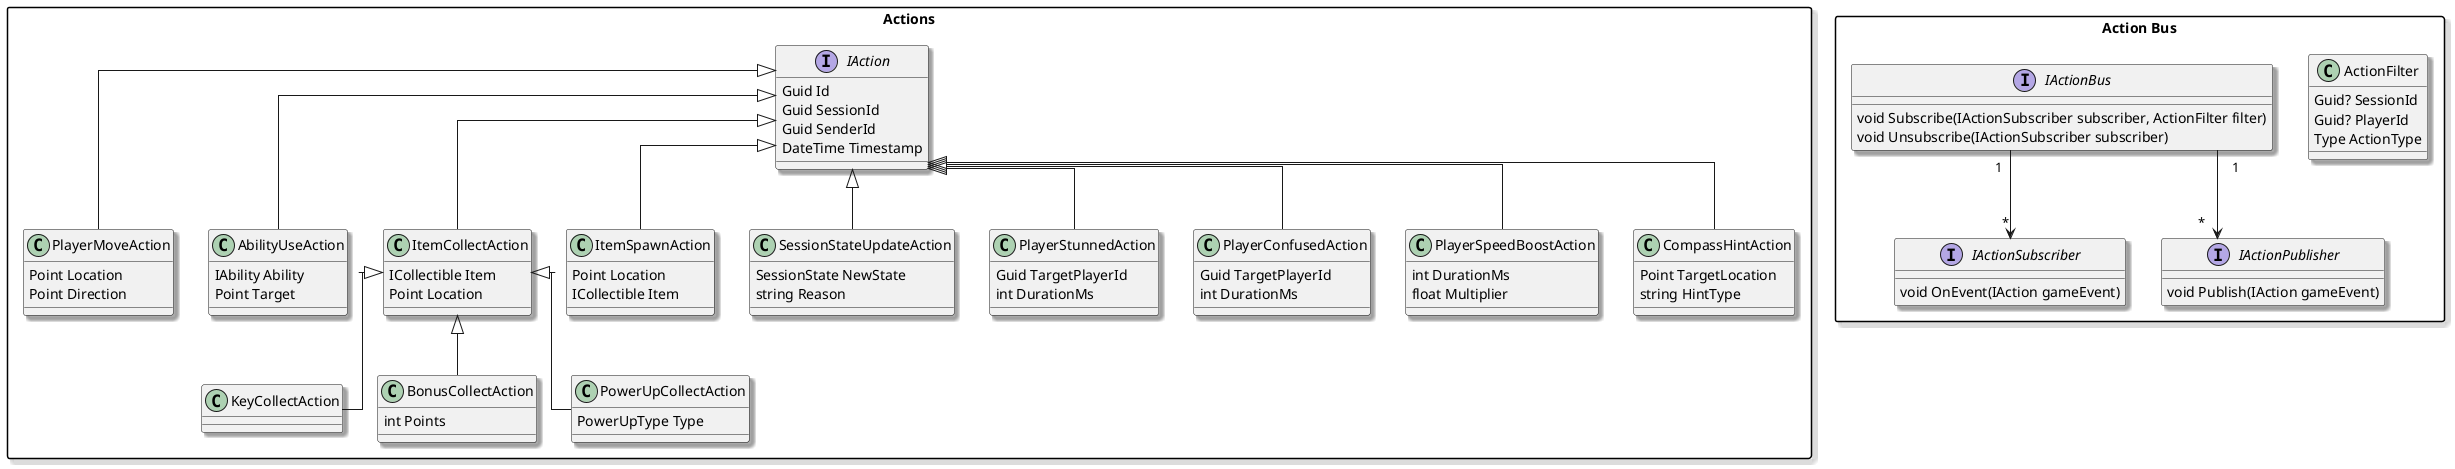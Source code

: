 @startuml MazeRunner-Gameplay
'
' Översikt: Event-driven kommunikation och spelaktioner
' Detta diagram visar action bus-arkitekturen som hanterar all kommunikation mellan
' spelkomponenter. Alla händelser (rörelser, förmågeanvändning, objektinsamling, etc.)
' representeras som IAction-implementationer som publiceras och prenumereras via
' pub/sub-mönstret. Detta möjliggör löst kopplad, utbyggbar spellogik.
'
skinparam packageStyle rectangle
skinparam shadowing true
skinparam linetype ortho
skinparam defaultFontName Arial

package "Actions" {
    interface IAction {
        Guid Id
        Guid SessionId
        Guid SenderId
        DateTime Timestamp
    }

    class PlayerMoveAction {
        Point Location
        Point Direction
    }

    class AbilityUseAction {
        IAbility Ability
        Point Target
    }

    class ItemCollectAction {
        ICollectible Item
        Point Location
    }

    class KeyCollectAction {
    }

    class BonusCollectAction {
        int Points
    }

    class PowerUpCollectAction {
        PowerUpType Type
    }

    class ItemSpawnAction {
        Point Location
        ICollectible Item
    }

    class SessionStateUpdateAction {
        SessionState NewState
        string Reason
    }

    class PlayerStunnedAction {
        Guid TargetPlayerId
        int DurationMs
    }

    class PlayerConfusedAction {
        Guid TargetPlayerId
        int DurationMs
    }

    class PlayerSpeedBoostAction {
        int DurationMs
        float Multiplier
    }

    class CompassHintAction {
        Point TargetLocation
        string HintType
    }
}

package "Action Bus" {
    interface IActionSubscriber {
        void OnEvent(IAction gameEvent)
    }

    interface IActionPublisher {
        void Publish(IAction gameEvent)
    }

    class ActionFilter {
        Guid? SessionId
        Guid? PlayerId
        Type ActionType
    }

    interface IActionBus {
        void Subscribe(IActionSubscriber subscriber, ActionFilter filter)
        void Unsubscribe(IActionSubscriber subscriber)
    }
}

IAction <|-- PlayerMoveAction
IAction <|-- AbilityUseAction
IAction <|-- ItemCollectAction
IAction <|-- ItemSpawnAction
IAction <|-- SessionStateUpdateAction
IAction <|-- PlayerStunnedAction
IAction <|-- PlayerConfusedAction
IAction <|-- PlayerSpeedBoostAction
IAction <|-- CompassHintAction

ItemCollectAction <|-- KeyCollectAction
ItemCollectAction <|-- BonusCollectAction
ItemCollectAction <|-- PowerUpCollectAction

IActionBus "1" --> "*" IActionSubscriber
IActionBus "1" --> "*" IActionPublisher

@enduml
